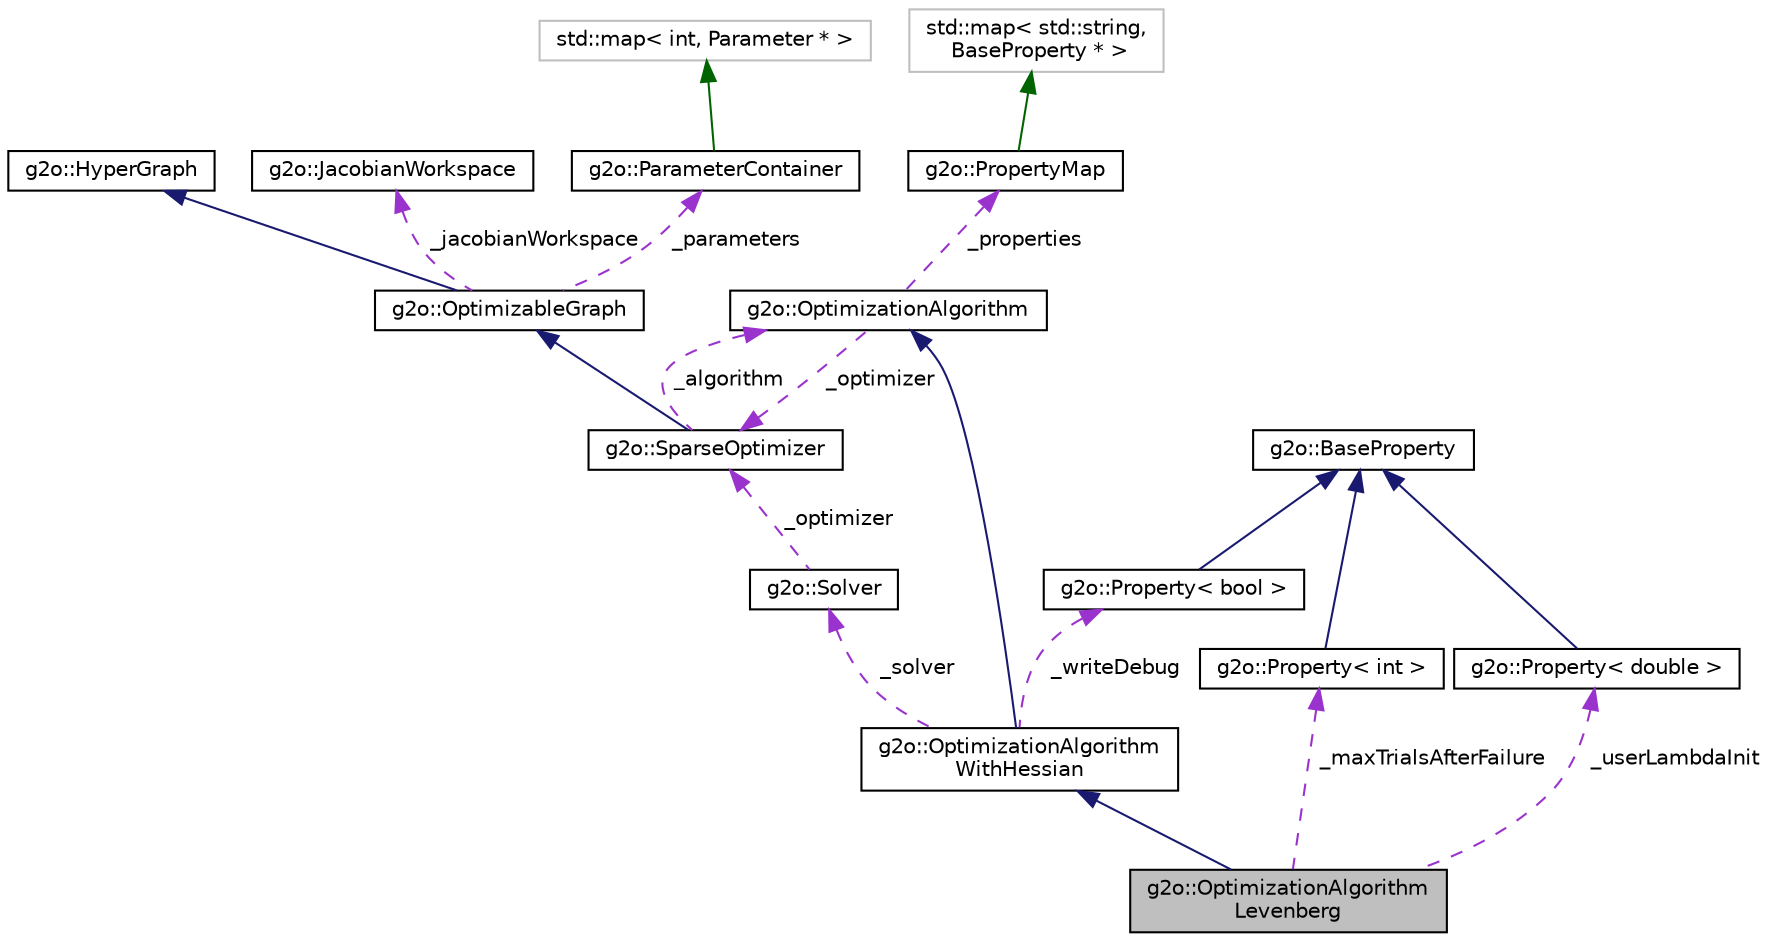digraph "g2o::OptimizationAlgorithmLevenberg"
{
  edge [fontname="Helvetica",fontsize="10",labelfontname="Helvetica",labelfontsize="10"];
  node [fontname="Helvetica",fontsize="10",shape=record];
  Node1 [label="g2o::OptimizationAlgorithm\lLevenberg",height=0.2,width=0.4,color="black", fillcolor="grey75", style="filled", fontcolor="black"];
  Node2 -> Node1 [dir="back",color="midnightblue",fontsize="10",style="solid"];
  Node2 [label="g2o::OptimizationAlgorithm\lWithHessian",height=0.2,width=0.4,color="black", fillcolor="white", style="filled",URL="$classg2o_1_1OptimizationAlgorithmWithHessian.html",tooltip="Base for solvers operating on the approximated Hessian, e.g., Gauss-Newton, Levenberg. "];
  Node3 -> Node2 [dir="back",color="midnightblue",fontsize="10",style="solid"];
  Node3 [label="g2o::OptimizationAlgorithm",height=0.2,width=0.4,color="black", fillcolor="white", style="filled",URL="$classg2o_1_1OptimizationAlgorithm.html",tooltip="Generic interface for a non-linear solver operating on a graph. "];
  Node4 -> Node3 [dir="back",color="darkorchid3",fontsize="10",style="dashed",label=" _properties" ];
  Node4 [label="g2o::PropertyMap",height=0.2,width=0.4,color="black", fillcolor="white", style="filled",URL="$classg2o_1_1PropertyMap.html",tooltip="a collection of properties mapping from name to the property itself "];
  Node5 -> Node4 [dir="back",color="darkgreen",fontsize="10",style="solid"];
  Node5 [label="std::map\< std::string,\l BaseProperty * \>",height=0.2,width=0.4,color="grey75", fillcolor="white", style="filled"];
  Node6 -> Node3 [dir="back",color="darkorchid3",fontsize="10",style="dashed",label=" _optimizer" ];
  Node6 [label="g2o::SparseOptimizer",height=0.2,width=0.4,color="black", fillcolor="white", style="filled",URL="$classg2o_1_1SparseOptimizer.html"];
  Node7 -> Node6 [dir="back",color="midnightblue",fontsize="10",style="solid"];
  Node7 [label="g2o::OptimizableGraph",height=0.2,width=0.4,color="black", fillcolor="white", style="filled",URL="$structg2o_1_1OptimizableGraph.html"];
  Node8 -> Node7 [dir="back",color="midnightblue",fontsize="10",style="solid"];
  Node8 [label="g2o::HyperGraph",height=0.2,width=0.4,color="black", fillcolor="white", style="filled",URL="$classg2o_1_1HyperGraph.html"];
  Node9 -> Node7 [dir="back",color="darkorchid3",fontsize="10",style="dashed",label=" _jacobianWorkspace" ];
  Node9 [label="g2o::JacobianWorkspace",height=0.2,width=0.4,color="black", fillcolor="white", style="filled",URL="$classg2o_1_1JacobianWorkspace.html",tooltip="provide memory workspace for computing the Jacobians "];
  Node10 -> Node7 [dir="back",color="darkorchid3",fontsize="10",style="dashed",label=" _parameters" ];
  Node10 [label="g2o::ParameterContainer",height=0.2,width=0.4,color="black", fillcolor="white", style="filled",URL="$classg2o_1_1ParameterContainer.html",tooltip="map id to parameters "];
  Node11 -> Node10 [dir="back",color="darkgreen",fontsize="10",style="solid"];
  Node11 [label="std::map\< int, Parameter * \>",height=0.2,width=0.4,color="grey75", fillcolor="white", style="filled"];
  Node3 -> Node6 [dir="back",color="darkorchid3",fontsize="10",style="dashed",label=" _algorithm" ];
  Node12 -> Node2 [dir="back",color="darkorchid3",fontsize="10",style="dashed",label=" _solver" ];
  Node12 [label="g2o::Solver",height=0.2,width=0.4,color="black", fillcolor="white", style="filled",URL="$classg2o_1_1Solver.html",tooltip="Generic interface for a sparse solver operating on a graph which solves one iteration of the lineariz..."];
  Node6 -> Node12 [dir="back",color="darkorchid3",fontsize="10",style="dashed",label=" _optimizer" ];
  Node13 -> Node2 [dir="back",color="darkorchid3",fontsize="10",style="dashed",label=" _writeDebug" ];
  Node13 [label="g2o::Property\< bool \>",height=0.2,width=0.4,color="black", fillcolor="white", style="filled",URL="$classg2o_1_1Property.html"];
  Node14 -> Node13 [dir="back",color="midnightblue",fontsize="10",style="solid"];
  Node14 [label="g2o::BaseProperty",height=0.2,width=0.4,color="black", fillcolor="white", style="filled",URL="$classg2o_1_1BaseProperty.html"];
  Node15 -> Node1 [dir="back",color="darkorchid3",fontsize="10",style="dashed",label=" _maxTrialsAfterFailure" ];
  Node15 [label="g2o::Property\< int \>",height=0.2,width=0.4,color="black", fillcolor="white", style="filled",URL="$classg2o_1_1Property.html"];
  Node14 -> Node15 [dir="back",color="midnightblue",fontsize="10",style="solid"];
  Node16 -> Node1 [dir="back",color="darkorchid3",fontsize="10",style="dashed",label=" _userLambdaInit" ];
  Node16 [label="g2o::Property\< double \>",height=0.2,width=0.4,color="black", fillcolor="white", style="filled",URL="$classg2o_1_1Property.html"];
  Node14 -> Node16 [dir="back",color="midnightblue",fontsize="10",style="solid"];
}
